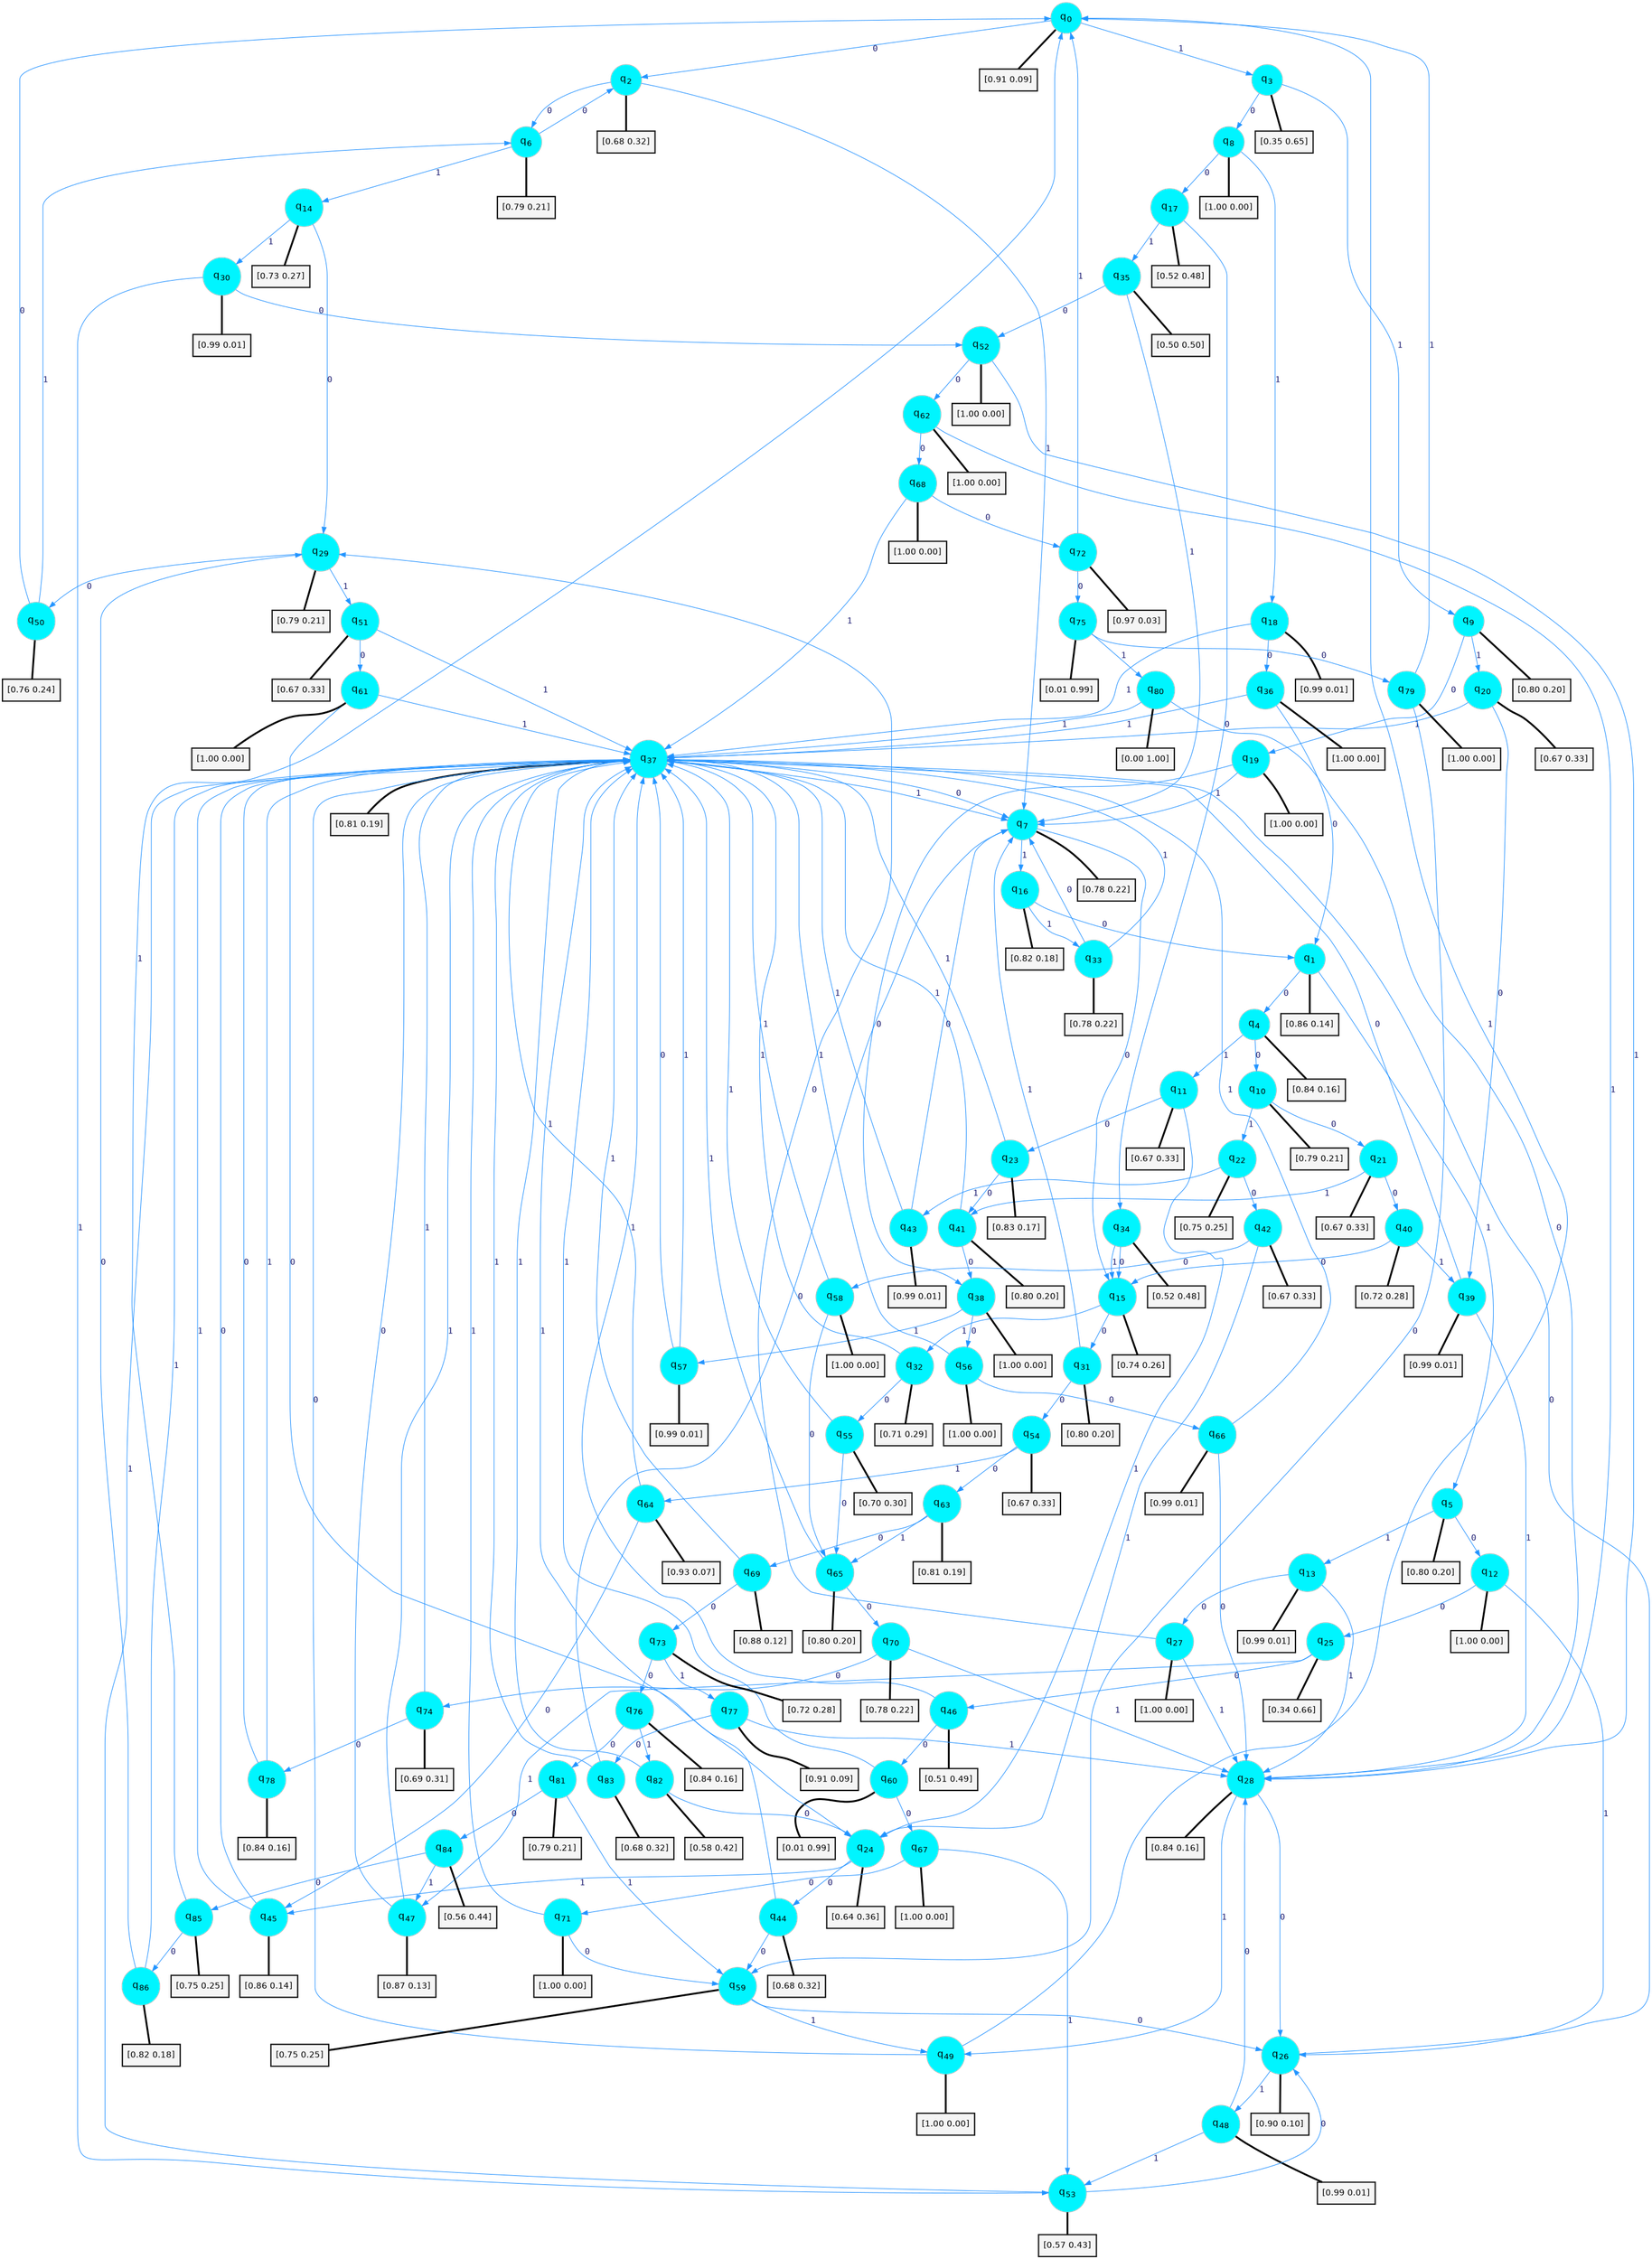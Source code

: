 digraph G {
graph [
bgcolor=transparent, dpi=300, rankdir=TD, size="40,25"];
node [
color=gray, fillcolor=turquoise1, fontcolor=black, fontname=Helvetica, fontsize=16, fontweight=bold, shape=circle, style=filled];
edge [
arrowsize=1, color=dodgerblue1, fontcolor=midnightblue, fontname=courier, fontweight=bold, penwidth=1, style=solid, weight=20];
0[label=<q<SUB>0</SUB>>];
1[label=<q<SUB>1</SUB>>];
2[label=<q<SUB>2</SUB>>];
3[label=<q<SUB>3</SUB>>];
4[label=<q<SUB>4</SUB>>];
5[label=<q<SUB>5</SUB>>];
6[label=<q<SUB>6</SUB>>];
7[label=<q<SUB>7</SUB>>];
8[label=<q<SUB>8</SUB>>];
9[label=<q<SUB>9</SUB>>];
10[label=<q<SUB>10</SUB>>];
11[label=<q<SUB>11</SUB>>];
12[label=<q<SUB>12</SUB>>];
13[label=<q<SUB>13</SUB>>];
14[label=<q<SUB>14</SUB>>];
15[label=<q<SUB>15</SUB>>];
16[label=<q<SUB>16</SUB>>];
17[label=<q<SUB>17</SUB>>];
18[label=<q<SUB>18</SUB>>];
19[label=<q<SUB>19</SUB>>];
20[label=<q<SUB>20</SUB>>];
21[label=<q<SUB>21</SUB>>];
22[label=<q<SUB>22</SUB>>];
23[label=<q<SUB>23</SUB>>];
24[label=<q<SUB>24</SUB>>];
25[label=<q<SUB>25</SUB>>];
26[label=<q<SUB>26</SUB>>];
27[label=<q<SUB>27</SUB>>];
28[label=<q<SUB>28</SUB>>];
29[label=<q<SUB>29</SUB>>];
30[label=<q<SUB>30</SUB>>];
31[label=<q<SUB>31</SUB>>];
32[label=<q<SUB>32</SUB>>];
33[label=<q<SUB>33</SUB>>];
34[label=<q<SUB>34</SUB>>];
35[label=<q<SUB>35</SUB>>];
36[label=<q<SUB>36</SUB>>];
37[label=<q<SUB>37</SUB>>];
38[label=<q<SUB>38</SUB>>];
39[label=<q<SUB>39</SUB>>];
40[label=<q<SUB>40</SUB>>];
41[label=<q<SUB>41</SUB>>];
42[label=<q<SUB>42</SUB>>];
43[label=<q<SUB>43</SUB>>];
44[label=<q<SUB>44</SUB>>];
45[label=<q<SUB>45</SUB>>];
46[label=<q<SUB>46</SUB>>];
47[label=<q<SUB>47</SUB>>];
48[label=<q<SUB>48</SUB>>];
49[label=<q<SUB>49</SUB>>];
50[label=<q<SUB>50</SUB>>];
51[label=<q<SUB>51</SUB>>];
52[label=<q<SUB>52</SUB>>];
53[label=<q<SUB>53</SUB>>];
54[label=<q<SUB>54</SUB>>];
55[label=<q<SUB>55</SUB>>];
56[label=<q<SUB>56</SUB>>];
57[label=<q<SUB>57</SUB>>];
58[label=<q<SUB>58</SUB>>];
59[label=<q<SUB>59</SUB>>];
60[label=<q<SUB>60</SUB>>];
61[label=<q<SUB>61</SUB>>];
62[label=<q<SUB>62</SUB>>];
63[label=<q<SUB>63</SUB>>];
64[label=<q<SUB>64</SUB>>];
65[label=<q<SUB>65</SUB>>];
66[label=<q<SUB>66</SUB>>];
67[label=<q<SUB>67</SUB>>];
68[label=<q<SUB>68</SUB>>];
69[label=<q<SUB>69</SUB>>];
70[label=<q<SUB>70</SUB>>];
71[label=<q<SUB>71</SUB>>];
72[label=<q<SUB>72</SUB>>];
73[label=<q<SUB>73</SUB>>];
74[label=<q<SUB>74</SUB>>];
75[label=<q<SUB>75</SUB>>];
76[label=<q<SUB>76</SUB>>];
77[label=<q<SUB>77</SUB>>];
78[label=<q<SUB>78</SUB>>];
79[label=<q<SUB>79</SUB>>];
80[label=<q<SUB>80</SUB>>];
81[label=<q<SUB>81</SUB>>];
82[label=<q<SUB>82</SUB>>];
83[label=<q<SUB>83</SUB>>];
84[label=<q<SUB>84</SUB>>];
85[label=<q<SUB>85</SUB>>];
86[label=<q<SUB>86</SUB>>];
87[label="[0.91 0.09]", shape=box,fontcolor=black, fontname=Helvetica, fontsize=14, penwidth=2, fillcolor=whitesmoke,color=black];
88[label="[0.86 0.14]", shape=box,fontcolor=black, fontname=Helvetica, fontsize=14, penwidth=2, fillcolor=whitesmoke,color=black];
89[label="[0.68 0.32]", shape=box,fontcolor=black, fontname=Helvetica, fontsize=14, penwidth=2, fillcolor=whitesmoke,color=black];
90[label="[0.35 0.65]", shape=box,fontcolor=black, fontname=Helvetica, fontsize=14, penwidth=2, fillcolor=whitesmoke,color=black];
91[label="[0.84 0.16]", shape=box,fontcolor=black, fontname=Helvetica, fontsize=14, penwidth=2, fillcolor=whitesmoke,color=black];
92[label="[0.80 0.20]", shape=box,fontcolor=black, fontname=Helvetica, fontsize=14, penwidth=2, fillcolor=whitesmoke,color=black];
93[label="[0.79 0.21]", shape=box,fontcolor=black, fontname=Helvetica, fontsize=14, penwidth=2, fillcolor=whitesmoke,color=black];
94[label="[0.78 0.22]", shape=box,fontcolor=black, fontname=Helvetica, fontsize=14, penwidth=2, fillcolor=whitesmoke,color=black];
95[label="[1.00 0.00]", shape=box,fontcolor=black, fontname=Helvetica, fontsize=14, penwidth=2, fillcolor=whitesmoke,color=black];
96[label="[0.80 0.20]", shape=box,fontcolor=black, fontname=Helvetica, fontsize=14, penwidth=2, fillcolor=whitesmoke,color=black];
97[label="[0.79 0.21]", shape=box,fontcolor=black, fontname=Helvetica, fontsize=14, penwidth=2, fillcolor=whitesmoke,color=black];
98[label="[0.67 0.33]", shape=box,fontcolor=black, fontname=Helvetica, fontsize=14, penwidth=2, fillcolor=whitesmoke,color=black];
99[label="[1.00 0.00]", shape=box,fontcolor=black, fontname=Helvetica, fontsize=14, penwidth=2, fillcolor=whitesmoke,color=black];
100[label="[0.99 0.01]", shape=box,fontcolor=black, fontname=Helvetica, fontsize=14, penwidth=2, fillcolor=whitesmoke,color=black];
101[label="[0.73 0.27]", shape=box,fontcolor=black, fontname=Helvetica, fontsize=14, penwidth=2, fillcolor=whitesmoke,color=black];
102[label="[0.74 0.26]", shape=box,fontcolor=black, fontname=Helvetica, fontsize=14, penwidth=2, fillcolor=whitesmoke,color=black];
103[label="[0.82 0.18]", shape=box,fontcolor=black, fontname=Helvetica, fontsize=14, penwidth=2, fillcolor=whitesmoke,color=black];
104[label="[0.52 0.48]", shape=box,fontcolor=black, fontname=Helvetica, fontsize=14, penwidth=2, fillcolor=whitesmoke,color=black];
105[label="[0.99 0.01]", shape=box,fontcolor=black, fontname=Helvetica, fontsize=14, penwidth=2, fillcolor=whitesmoke,color=black];
106[label="[1.00 0.00]", shape=box,fontcolor=black, fontname=Helvetica, fontsize=14, penwidth=2, fillcolor=whitesmoke,color=black];
107[label="[0.67 0.33]", shape=box,fontcolor=black, fontname=Helvetica, fontsize=14, penwidth=2, fillcolor=whitesmoke,color=black];
108[label="[0.67 0.33]", shape=box,fontcolor=black, fontname=Helvetica, fontsize=14, penwidth=2, fillcolor=whitesmoke,color=black];
109[label="[0.75 0.25]", shape=box,fontcolor=black, fontname=Helvetica, fontsize=14, penwidth=2, fillcolor=whitesmoke,color=black];
110[label="[0.83 0.17]", shape=box,fontcolor=black, fontname=Helvetica, fontsize=14, penwidth=2, fillcolor=whitesmoke,color=black];
111[label="[0.64 0.36]", shape=box,fontcolor=black, fontname=Helvetica, fontsize=14, penwidth=2, fillcolor=whitesmoke,color=black];
112[label="[0.34 0.66]", shape=box,fontcolor=black, fontname=Helvetica, fontsize=14, penwidth=2, fillcolor=whitesmoke,color=black];
113[label="[0.90 0.10]", shape=box,fontcolor=black, fontname=Helvetica, fontsize=14, penwidth=2, fillcolor=whitesmoke,color=black];
114[label="[1.00 0.00]", shape=box,fontcolor=black, fontname=Helvetica, fontsize=14, penwidth=2, fillcolor=whitesmoke,color=black];
115[label="[0.84 0.16]", shape=box,fontcolor=black, fontname=Helvetica, fontsize=14, penwidth=2, fillcolor=whitesmoke,color=black];
116[label="[0.79 0.21]", shape=box,fontcolor=black, fontname=Helvetica, fontsize=14, penwidth=2, fillcolor=whitesmoke,color=black];
117[label="[0.99 0.01]", shape=box,fontcolor=black, fontname=Helvetica, fontsize=14, penwidth=2, fillcolor=whitesmoke,color=black];
118[label="[0.80 0.20]", shape=box,fontcolor=black, fontname=Helvetica, fontsize=14, penwidth=2, fillcolor=whitesmoke,color=black];
119[label="[0.71 0.29]", shape=box,fontcolor=black, fontname=Helvetica, fontsize=14, penwidth=2, fillcolor=whitesmoke,color=black];
120[label="[0.78 0.22]", shape=box,fontcolor=black, fontname=Helvetica, fontsize=14, penwidth=2, fillcolor=whitesmoke,color=black];
121[label="[0.52 0.48]", shape=box,fontcolor=black, fontname=Helvetica, fontsize=14, penwidth=2, fillcolor=whitesmoke,color=black];
122[label="[0.50 0.50]", shape=box,fontcolor=black, fontname=Helvetica, fontsize=14, penwidth=2, fillcolor=whitesmoke,color=black];
123[label="[1.00 0.00]", shape=box,fontcolor=black, fontname=Helvetica, fontsize=14, penwidth=2, fillcolor=whitesmoke,color=black];
124[label="[0.81 0.19]", shape=box,fontcolor=black, fontname=Helvetica, fontsize=14, penwidth=2, fillcolor=whitesmoke,color=black];
125[label="[1.00 0.00]", shape=box,fontcolor=black, fontname=Helvetica, fontsize=14, penwidth=2, fillcolor=whitesmoke,color=black];
126[label="[0.99 0.01]", shape=box,fontcolor=black, fontname=Helvetica, fontsize=14, penwidth=2, fillcolor=whitesmoke,color=black];
127[label="[0.72 0.28]", shape=box,fontcolor=black, fontname=Helvetica, fontsize=14, penwidth=2, fillcolor=whitesmoke,color=black];
128[label="[0.80 0.20]", shape=box,fontcolor=black, fontname=Helvetica, fontsize=14, penwidth=2, fillcolor=whitesmoke,color=black];
129[label="[0.67 0.33]", shape=box,fontcolor=black, fontname=Helvetica, fontsize=14, penwidth=2, fillcolor=whitesmoke,color=black];
130[label="[0.99 0.01]", shape=box,fontcolor=black, fontname=Helvetica, fontsize=14, penwidth=2, fillcolor=whitesmoke,color=black];
131[label="[0.68 0.32]", shape=box,fontcolor=black, fontname=Helvetica, fontsize=14, penwidth=2, fillcolor=whitesmoke,color=black];
132[label="[0.86 0.14]", shape=box,fontcolor=black, fontname=Helvetica, fontsize=14, penwidth=2, fillcolor=whitesmoke,color=black];
133[label="[0.51 0.49]", shape=box,fontcolor=black, fontname=Helvetica, fontsize=14, penwidth=2, fillcolor=whitesmoke,color=black];
134[label="[0.87 0.13]", shape=box,fontcolor=black, fontname=Helvetica, fontsize=14, penwidth=2, fillcolor=whitesmoke,color=black];
135[label="[0.99 0.01]", shape=box,fontcolor=black, fontname=Helvetica, fontsize=14, penwidth=2, fillcolor=whitesmoke,color=black];
136[label="[1.00 0.00]", shape=box,fontcolor=black, fontname=Helvetica, fontsize=14, penwidth=2, fillcolor=whitesmoke,color=black];
137[label="[0.76 0.24]", shape=box,fontcolor=black, fontname=Helvetica, fontsize=14, penwidth=2, fillcolor=whitesmoke,color=black];
138[label="[0.67 0.33]", shape=box,fontcolor=black, fontname=Helvetica, fontsize=14, penwidth=2, fillcolor=whitesmoke,color=black];
139[label="[1.00 0.00]", shape=box,fontcolor=black, fontname=Helvetica, fontsize=14, penwidth=2, fillcolor=whitesmoke,color=black];
140[label="[0.57 0.43]", shape=box,fontcolor=black, fontname=Helvetica, fontsize=14, penwidth=2, fillcolor=whitesmoke,color=black];
141[label="[0.67 0.33]", shape=box,fontcolor=black, fontname=Helvetica, fontsize=14, penwidth=2, fillcolor=whitesmoke,color=black];
142[label="[0.70 0.30]", shape=box,fontcolor=black, fontname=Helvetica, fontsize=14, penwidth=2, fillcolor=whitesmoke,color=black];
143[label="[1.00 0.00]", shape=box,fontcolor=black, fontname=Helvetica, fontsize=14, penwidth=2, fillcolor=whitesmoke,color=black];
144[label="[0.99 0.01]", shape=box,fontcolor=black, fontname=Helvetica, fontsize=14, penwidth=2, fillcolor=whitesmoke,color=black];
145[label="[1.00 0.00]", shape=box,fontcolor=black, fontname=Helvetica, fontsize=14, penwidth=2, fillcolor=whitesmoke,color=black];
146[label="[0.75 0.25]", shape=box,fontcolor=black, fontname=Helvetica, fontsize=14, penwidth=2, fillcolor=whitesmoke,color=black];
147[label="[0.01 0.99]", shape=box,fontcolor=black, fontname=Helvetica, fontsize=14, penwidth=2, fillcolor=whitesmoke,color=black];
148[label="[1.00 0.00]", shape=box,fontcolor=black, fontname=Helvetica, fontsize=14, penwidth=2, fillcolor=whitesmoke,color=black];
149[label="[1.00 0.00]", shape=box,fontcolor=black, fontname=Helvetica, fontsize=14, penwidth=2, fillcolor=whitesmoke,color=black];
150[label="[0.81 0.19]", shape=box,fontcolor=black, fontname=Helvetica, fontsize=14, penwidth=2, fillcolor=whitesmoke,color=black];
151[label="[0.93 0.07]", shape=box,fontcolor=black, fontname=Helvetica, fontsize=14, penwidth=2, fillcolor=whitesmoke,color=black];
152[label="[0.80 0.20]", shape=box,fontcolor=black, fontname=Helvetica, fontsize=14, penwidth=2, fillcolor=whitesmoke,color=black];
153[label="[0.99 0.01]", shape=box,fontcolor=black, fontname=Helvetica, fontsize=14, penwidth=2, fillcolor=whitesmoke,color=black];
154[label="[1.00 0.00]", shape=box,fontcolor=black, fontname=Helvetica, fontsize=14, penwidth=2, fillcolor=whitesmoke,color=black];
155[label="[1.00 0.00]", shape=box,fontcolor=black, fontname=Helvetica, fontsize=14, penwidth=2, fillcolor=whitesmoke,color=black];
156[label="[0.88 0.12]", shape=box,fontcolor=black, fontname=Helvetica, fontsize=14, penwidth=2, fillcolor=whitesmoke,color=black];
157[label="[0.78 0.22]", shape=box,fontcolor=black, fontname=Helvetica, fontsize=14, penwidth=2, fillcolor=whitesmoke,color=black];
158[label="[1.00 0.00]", shape=box,fontcolor=black, fontname=Helvetica, fontsize=14, penwidth=2, fillcolor=whitesmoke,color=black];
159[label="[0.97 0.03]", shape=box,fontcolor=black, fontname=Helvetica, fontsize=14, penwidth=2, fillcolor=whitesmoke,color=black];
160[label="[0.72 0.28]", shape=box,fontcolor=black, fontname=Helvetica, fontsize=14, penwidth=2, fillcolor=whitesmoke,color=black];
161[label="[0.69 0.31]", shape=box,fontcolor=black, fontname=Helvetica, fontsize=14, penwidth=2, fillcolor=whitesmoke,color=black];
162[label="[0.01 0.99]", shape=box,fontcolor=black, fontname=Helvetica, fontsize=14, penwidth=2, fillcolor=whitesmoke,color=black];
163[label="[0.84 0.16]", shape=box,fontcolor=black, fontname=Helvetica, fontsize=14, penwidth=2, fillcolor=whitesmoke,color=black];
164[label="[0.91 0.09]", shape=box,fontcolor=black, fontname=Helvetica, fontsize=14, penwidth=2, fillcolor=whitesmoke,color=black];
165[label="[0.84 0.16]", shape=box,fontcolor=black, fontname=Helvetica, fontsize=14, penwidth=2, fillcolor=whitesmoke,color=black];
166[label="[1.00 0.00]", shape=box,fontcolor=black, fontname=Helvetica, fontsize=14, penwidth=2, fillcolor=whitesmoke,color=black];
167[label="[0.00 1.00]", shape=box,fontcolor=black, fontname=Helvetica, fontsize=14, penwidth=2, fillcolor=whitesmoke,color=black];
168[label="[0.79 0.21]", shape=box,fontcolor=black, fontname=Helvetica, fontsize=14, penwidth=2, fillcolor=whitesmoke,color=black];
169[label="[0.58 0.42]", shape=box,fontcolor=black, fontname=Helvetica, fontsize=14, penwidth=2, fillcolor=whitesmoke,color=black];
170[label="[0.68 0.32]", shape=box,fontcolor=black, fontname=Helvetica, fontsize=14, penwidth=2, fillcolor=whitesmoke,color=black];
171[label="[0.56 0.44]", shape=box,fontcolor=black, fontname=Helvetica, fontsize=14, penwidth=2, fillcolor=whitesmoke,color=black];
172[label="[0.75 0.25]", shape=box,fontcolor=black, fontname=Helvetica, fontsize=14, penwidth=2, fillcolor=whitesmoke,color=black];
173[label="[0.82 0.18]", shape=box,fontcolor=black, fontname=Helvetica, fontsize=14, penwidth=2, fillcolor=whitesmoke,color=black];
0->2 [label=0];
0->3 [label=1];
0->87 [arrowhead=none, penwidth=3,color=black];
1->4 [label=0];
1->5 [label=1];
1->88 [arrowhead=none, penwidth=3,color=black];
2->6 [label=0];
2->7 [label=1];
2->89 [arrowhead=none, penwidth=3,color=black];
3->8 [label=0];
3->9 [label=1];
3->90 [arrowhead=none, penwidth=3,color=black];
4->10 [label=0];
4->11 [label=1];
4->91 [arrowhead=none, penwidth=3,color=black];
5->12 [label=0];
5->13 [label=1];
5->92 [arrowhead=none, penwidth=3,color=black];
6->2 [label=0];
6->14 [label=1];
6->93 [arrowhead=none, penwidth=3,color=black];
7->15 [label=0];
7->16 [label=1];
7->94 [arrowhead=none, penwidth=3,color=black];
8->17 [label=0];
8->18 [label=1];
8->95 [arrowhead=none, penwidth=3,color=black];
9->19 [label=0];
9->20 [label=1];
9->96 [arrowhead=none, penwidth=3,color=black];
10->21 [label=0];
10->22 [label=1];
10->97 [arrowhead=none, penwidth=3,color=black];
11->23 [label=0];
11->24 [label=1];
11->98 [arrowhead=none, penwidth=3,color=black];
12->25 [label=0];
12->26 [label=1];
12->99 [arrowhead=none, penwidth=3,color=black];
13->27 [label=0];
13->28 [label=1];
13->100 [arrowhead=none, penwidth=3,color=black];
14->29 [label=0];
14->30 [label=1];
14->101 [arrowhead=none, penwidth=3,color=black];
15->31 [label=0];
15->32 [label=1];
15->102 [arrowhead=none, penwidth=3,color=black];
16->1 [label=0];
16->33 [label=1];
16->103 [arrowhead=none, penwidth=3,color=black];
17->34 [label=0];
17->35 [label=1];
17->104 [arrowhead=none, penwidth=3,color=black];
18->36 [label=0];
18->37 [label=1];
18->105 [arrowhead=none, penwidth=3,color=black];
19->38 [label=0];
19->7 [label=1];
19->106 [arrowhead=none, penwidth=3,color=black];
20->39 [label=0];
20->37 [label=1];
20->107 [arrowhead=none, penwidth=3,color=black];
21->40 [label=0];
21->41 [label=1];
21->108 [arrowhead=none, penwidth=3,color=black];
22->42 [label=0];
22->43 [label=1];
22->109 [arrowhead=none, penwidth=3,color=black];
23->41 [label=0];
23->37 [label=1];
23->110 [arrowhead=none, penwidth=3,color=black];
24->44 [label=0];
24->45 [label=1];
24->111 [arrowhead=none, penwidth=3,color=black];
25->46 [label=0];
25->47 [label=1];
25->112 [arrowhead=none, penwidth=3,color=black];
26->37 [label=0];
26->48 [label=1];
26->113 [arrowhead=none, penwidth=3,color=black];
27->29 [label=0];
27->28 [label=1];
27->114 [arrowhead=none, penwidth=3,color=black];
28->26 [label=0];
28->49 [label=1];
28->115 [arrowhead=none, penwidth=3,color=black];
29->50 [label=0];
29->51 [label=1];
29->116 [arrowhead=none, penwidth=3,color=black];
30->52 [label=0];
30->53 [label=1];
30->117 [arrowhead=none, penwidth=3,color=black];
31->54 [label=0];
31->7 [label=1];
31->118 [arrowhead=none, penwidth=3,color=black];
32->55 [label=0];
32->37 [label=1];
32->119 [arrowhead=none, penwidth=3,color=black];
33->7 [label=0];
33->37 [label=1];
33->120 [arrowhead=none, penwidth=3,color=black];
34->15 [label=0];
34->15 [label=1];
34->121 [arrowhead=none, penwidth=3,color=black];
35->52 [label=0];
35->7 [label=1];
35->122 [arrowhead=none, penwidth=3,color=black];
36->1 [label=0];
36->37 [label=1];
36->123 [arrowhead=none, penwidth=3,color=black];
37->7 [label=0];
37->7 [label=1];
37->124 [arrowhead=none, penwidth=3,color=black];
38->56 [label=0];
38->57 [label=1];
38->125 [arrowhead=none, penwidth=3,color=black];
39->37 [label=0];
39->28 [label=1];
39->126 [arrowhead=none, penwidth=3,color=black];
40->15 [label=0];
40->39 [label=1];
40->127 [arrowhead=none, penwidth=3,color=black];
41->38 [label=0];
41->37 [label=1];
41->128 [arrowhead=none, penwidth=3,color=black];
42->58 [label=0];
42->24 [label=1];
42->129 [arrowhead=none, penwidth=3,color=black];
43->7 [label=0];
43->37 [label=1];
43->130 [arrowhead=none, penwidth=3,color=black];
44->59 [label=0];
44->37 [label=1];
44->131 [arrowhead=none, penwidth=3,color=black];
45->37 [label=0];
45->37 [label=1];
45->132 [arrowhead=none, penwidth=3,color=black];
46->60 [label=0];
46->37 [label=1];
46->133 [arrowhead=none, penwidth=3,color=black];
47->37 [label=0];
47->37 [label=1];
47->134 [arrowhead=none, penwidth=3,color=black];
48->28 [label=0];
48->53 [label=1];
48->135 [arrowhead=none, penwidth=3,color=black];
49->37 [label=0];
49->0 [label=1];
49->136 [arrowhead=none, penwidth=3,color=black];
50->0 [label=0];
50->6 [label=1];
50->137 [arrowhead=none, penwidth=3,color=black];
51->61 [label=0];
51->37 [label=1];
51->138 [arrowhead=none, penwidth=3,color=black];
52->62 [label=0];
52->28 [label=1];
52->139 [arrowhead=none, penwidth=3,color=black];
53->26 [label=0];
53->37 [label=1];
53->140 [arrowhead=none, penwidth=3,color=black];
54->63 [label=0];
54->64 [label=1];
54->141 [arrowhead=none, penwidth=3,color=black];
55->65 [label=0];
55->37 [label=1];
55->142 [arrowhead=none, penwidth=3,color=black];
56->66 [label=0];
56->37 [label=1];
56->143 [arrowhead=none, penwidth=3,color=black];
57->37 [label=0];
57->37 [label=1];
57->144 [arrowhead=none, penwidth=3,color=black];
58->65 [label=0];
58->37 [label=1];
58->145 [arrowhead=none, penwidth=3,color=black];
59->26 [label=0];
59->49 [label=1];
59->146 [arrowhead=none, penwidth=3,color=black];
60->67 [label=0];
60->37 [label=1];
60->147 [arrowhead=none, penwidth=3,color=black];
61->24 [label=0];
61->37 [label=1];
61->148 [arrowhead=none, penwidth=3,color=black];
62->68 [label=0];
62->28 [label=1];
62->149 [arrowhead=none, penwidth=3,color=black];
63->69 [label=0];
63->65 [label=1];
63->150 [arrowhead=none, penwidth=3,color=black];
64->45 [label=0];
64->37 [label=1];
64->151 [arrowhead=none, penwidth=3,color=black];
65->70 [label=0];
65->37 [label=1];
65->152 [arrowhead=none, penwidth=3,color=black];
66->28 [label=0];
66->37 [label=1];
66->153 [arrowhead=none, penwidth=3,color=black];
67->71 [label=0];
67->53 [label=1];
67->154 [arrowhead=none, penwidth=3,color=black];
68->72 [label=0];
68->37 [label=1];
68->155 [arrowhead=none, penwidth=3,color=black];
69->73 [label=0];
69->37 [label=1];
69->156 [arrowhead=none, penwidth=3,color=black];
70->74 [label=0];
70->28 [label=1];
70->157 [arrowhead=none, penwidth=3,color=black];
71->59 [label=0];
71->37 [label=1];
71->158 [arrowhead=none, penwidth=3,color=black];
72->75 [label=0];
72->0 [label=1];
72->159 [arrowhead=none, penwidth=3,color=black];
73->76 [label=0];
73->77 [label=1];
73->160 [arrowhead=none, penwidth=3,color=black];
74->78 [label=0];
74->37 [label=1];
74->161 [arrowhead=none, penwidth=3,color=black];
75->79 [label=0];
75->80 [label=1];
75->162 [arrowhead=none, penwidth=3,color=black];
76->81 [label=0];
76->82 [label=1];
76->163 [arrowhead=none, penwidth=3,color=black];
77->83 [label=0];
77->28 [label=1];
77->164 [arrowhead=none, penwidth=3,color=black];
78->37 [label=0];
78->37 [label=1];
78->165 [arrowhead=none, penwidth=3,color=black];
79->59 [label=0];
79->0 [label=1];
79->166 [arrowhead=none, penwidth=3,color=black];
80->28 [label=0];
80->37 [label=1];
80->167 [arrowhead=none, penwidth=3,color=black];
81->84 [label=0];
81->59 [label=1];
81->168 [arrowhead=none, penwidth=3,color=black];
82->24 [label=0];
82->37 [label=1];
82->169 [arrowhead=none, penwidth=3,color=black];
83->7 [label=0];
83->37 [label=1];
83->170 [arrowhead=none, penwidth=3,color=black];
84->85 [label=0];
84->47 [label=1];
84->171 [arrowhead=none, penwidth=3,color=black];
85->86 [label=0];
85->0 [label=1];
85->172 [arrowhead=none, penwidth=3,color=black];
86->29 [label=0];
86->37 [label=1];
86->173 [arrowhead=none, penwidth=3,color=black];
}
